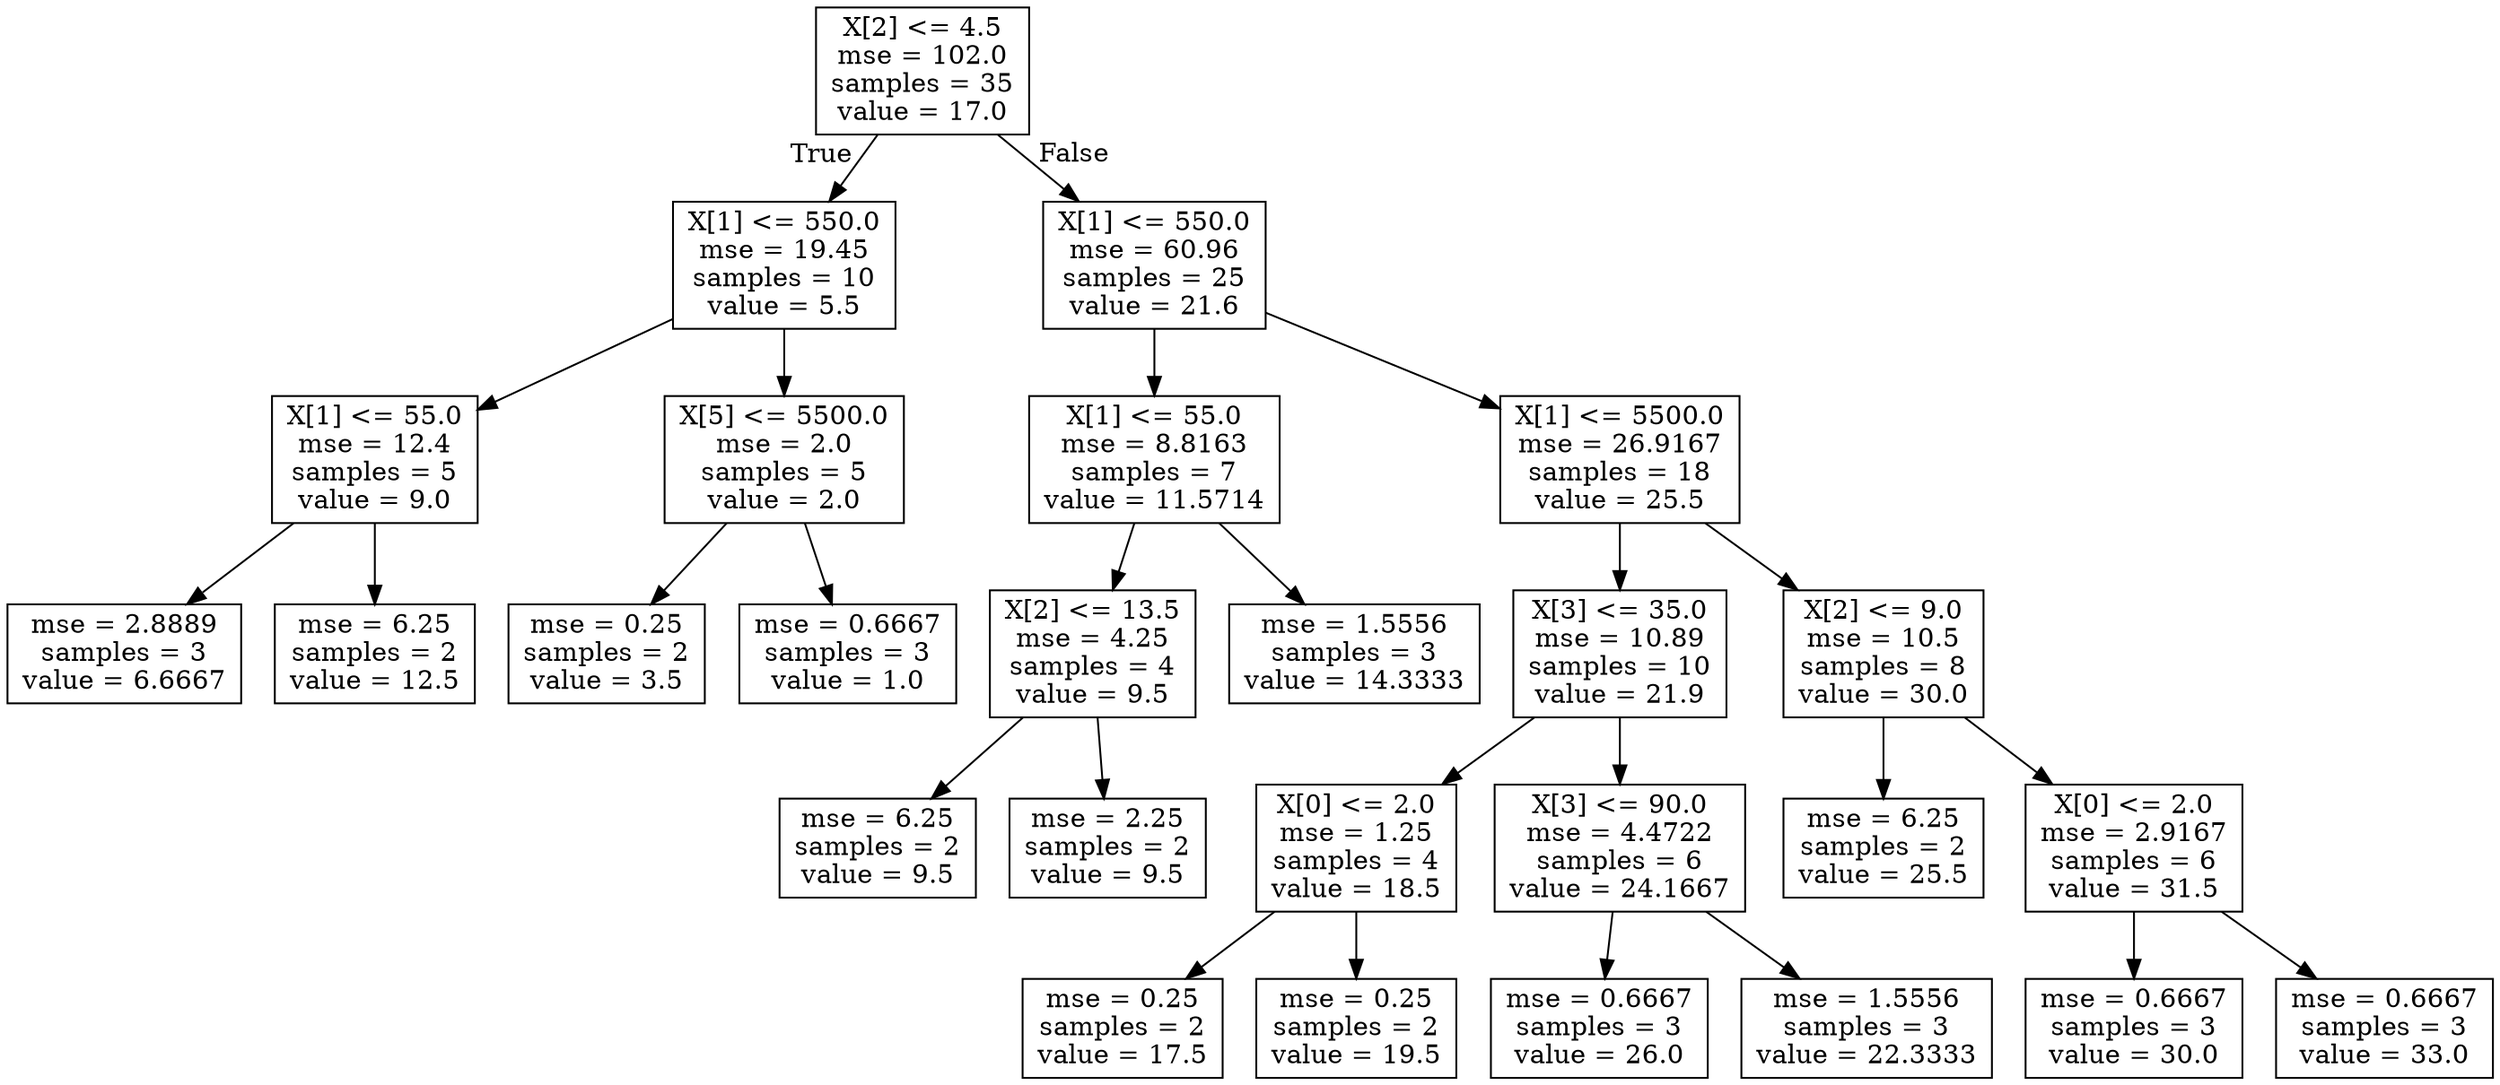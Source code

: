 digraph Tree {
node [shape=box] ;
0 [label="X[2] <= 4.5\nmse = 102.0\nsamples = 35\nvalue = 17.0"] ;
1 [label="X[1] <= 550.0\nmse = 19.45\nsamples = 10\nvalue = 5.5"] ;
0 -> 1 [labeldistance=2.5, labelangle=45, headlabel="True"] ;
2 [label="X[1] <= 55.0\nmse = 12.4\nsamples = 5\nvalue = 9.0"] ;
1 -> 2 ;
3 [label="mse = 2.8889\nsamples = 3\nvalue = 6.6667"] ;
2 -> 3 ;
4 [label="mse = 6.25\nsamples = 2\nvalue = 12.5"] ;
2 -> 4 ;
5 [label="X[5] <= 5500.0\nmse = 2.0\nsamples = 5\nvalue = 2.0"] ;
1 -> 5 ;
6 [label="mse = 0.25\nsamples = 2\nvalue = 3.5"] ;
5 -> 6 ;
7 [label="mse = 0.6667\nsamples = 3\nvalue = 1.0"] ;
5 -> 7 ;
8 [label="X[1] <= 550.0\nmse = 60.96\nsamples = 25\nvalue = 21.6"] ;
0 -> 8 [labeldistance=2.5, labelangle=-45, headlabel="False"] ;
9 [label="X[1] <= 55.0\nmse = 8.8163\nsamples = 7\nvalue = 11.5714"] ;
8 -> 9 ;
10 [label="X[2] <= 13.5\nmse = 4.25\nsamples = 4\nvalue = 9.5"] ;
9 -> 10 ;
11 [label="mse = 6.25\nsamples = 2\nvalue = 9.5"] ;
10 -> 11 ;
12 [label="mse = 2.25\nsamples = 2\nvalue = 9.5"] ;
10 -> 12 ;
13 [label="mse = 1.5556\nsamples = 3\nvalue = 14.3333"] ;
9 -> 13 ;
14 [label="X[1] <= 5500.0\nmse = 26.9167\nsamples = 18\nvalue = 25.5"] ;
8 -> 14 ;
15 [label="X[3] <= 35.0\nmse = 10.89\nsamples = 10\nvalue = 21.9"] ;
14 -> 15 ;
16 [label="X[0] <= 2.0\nmse = 1.25\nsamples = 4\nvalue = 18.5"] ;
15 -> 16 ;
17 [label="mse = 0.25\nsamples = 2\nvalue = 17.5"] ;
16 -> 17 ;
18 [label="mse = 0.25\nsamples = 2\nvalue = 19.5"] ;
16 -> 18 ;
19 [label="X[3] <= 90.0\nmse = 4.4722\nsamples = 6\nvalue = 24.1667"] ;
15 -> 19 ;
20 [label="mse = 0.6667\nsamples = 3\nvalue = 26.0"] ;
19 -> 20 ;
21 [label="mse = 1.5556\nsamples = 3\nvalue = 22.3333"] ;
19 -> 21 ;
22 [label="X[2] <= 9.0\nmse = 10.5\nsamples = 8\nvalue = 30.0"] ;
14 -> 22 ;
23 [label="mse = 6.25\nsamples = 2\nvalue = 25.5"] ;
22 -> 23 ;
24 [label="X[0] <= 2.0\nmse = 2.9167\nsamples = 6\nvalue = 31.5"] ;
22 -> 24 ;
25 [label="mse = 0.6667\nsamples = 3\nvalue = 30.0"] ;
24 -> 25 ;
26 [label="mse = 0.6667\nsamples = 3\nvalue = 33.0"] ;
24 -> 26 ;
}